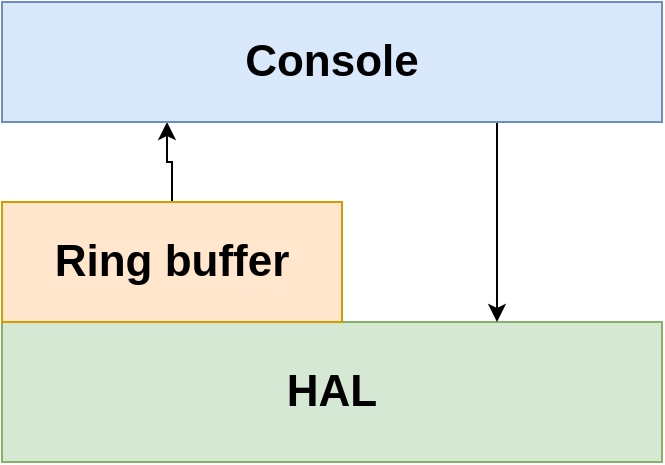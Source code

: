 <mxfile version="17.4.2" type="device"><diagram id="9Jio4psPL7_dWYW09pTf" name="Page-1"><mxGraphModel dx="600" dy="754" grid="1" gridSize="10" guides="1" tooltips="1" connect="1" arrows="1" fold="1" page="1" pageScale="1" pageWidth="850" pageHeight="1100" math="0" shadow="0"><root><mxCell id="0"/><mxCell id="1" parent="0"/><mxCell id="A7KJP-47u8sygTpoZeS8-11" value="HAL" style="rounded=0;whiteSpace=wrap;html=1;verticalAlign=middle;fontSize=22;fontStyle=1;fillColor=#d5e8d4;strokeColor=#82b366;" vertex="1" parent="1"><mxGeometry x="310" y="550" width="330" height="70" as="geometry"/></mxCell><mxCell id="A7KJP-47u8sygTpoZeS8-14" style="edgeStyle=orthogonalEdgeStyle;rounded=0;orthogonalLoop=1;jettySize=auto;html=1;entryX=0.25;entryY=1;entryDx=0;entryDy=0;fontSize=22;" edge="1" parent="1" source="A7KJP-47u8sygTpoZeS8-12" target="A7KJP-47u8sygTpoZeS8-13"><mxGeometry relative="1" as="geometry"/></mxCell><mxCell id="A7KJP-47u8sygTpoZeS8-12" value="Ring buffer" style="rounded=0;whiteSpace=wrap;html=1;fontSize=22;fontStyle=1;fillColor=#ffe6cc;strokeColor=#d79b00;" vertex="1" parent="1"><mxGeometry x="310" y="490" width="170" height="60" as="geometry"/></mxCell><mxCell id="A7KJP-47u8sygTpoZeS8-15" style="edgeStyle=orthogonalEdgeStyle;rounded=0;orthogonalLoop=1;jettySize=auto;html=1;exitX=0.75;exitY=1;exitDx=0;exitDy=0;entryX=0.75;entryY=0;entryDx=0;entryDy=0;fontSize=22;" edge="1" parent="1" source="A7KJP-47u8sygTpoZeS8-13" target="A7KJP-47u8sygTpoZeS8-11"><mxGeometry relative="1" as="geometry"/></mxCell><mxCell id="A7KJP-47u8sygTpoZeS8-13" value="Console" style="rounded=0;whiteSpace=wrap;html=1;fontSize=22;fontStyle=1;fillColor=#dae8fc;strokeColor=#6c8ebf;" vertex="1" parent="1"><mxGeometry x="310" y="390" width="330" height="60" as="geometry"/></mxCell></root></mxGraphModel></diagram></mxfile>